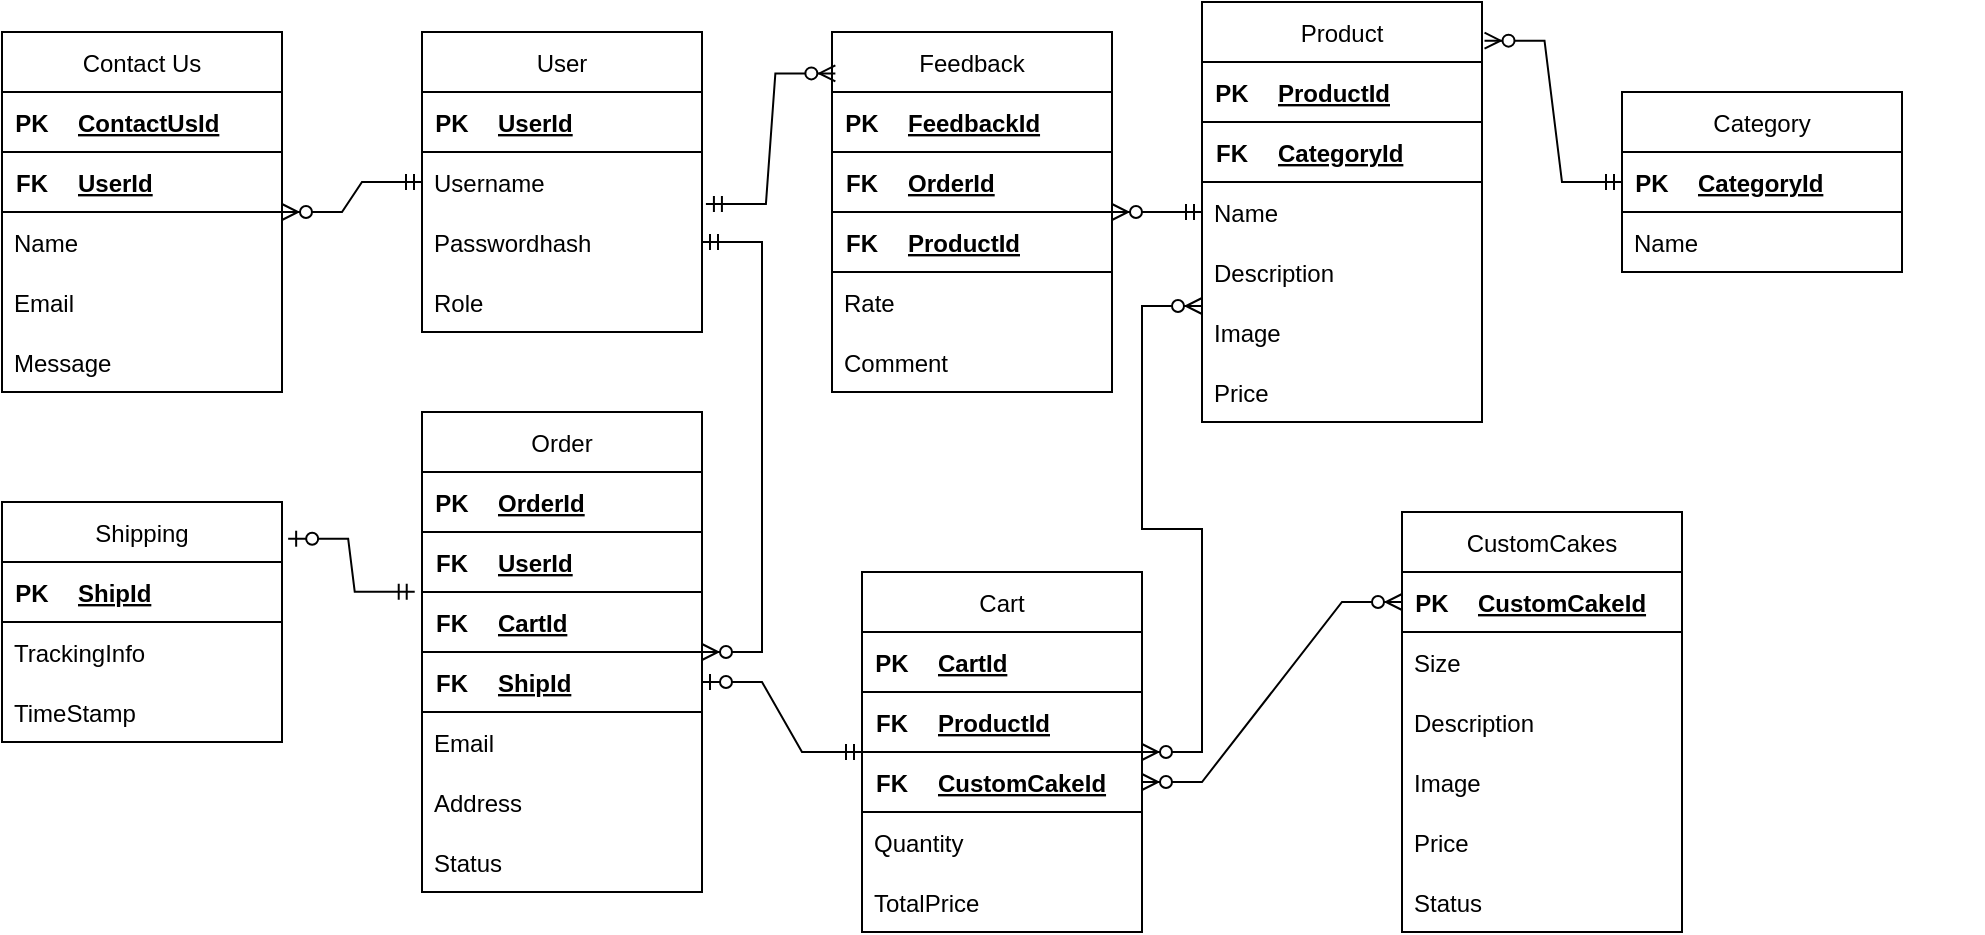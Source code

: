 <mxfile version="20.5.0" type="device"><diagram id="cWGAljSvJRUKLEE6Sag6" name="Page-1"><mxGraphModel dx="1808" dy="1577" grid="1" gridSize="10" guides="1" tooltips="1" connect="1" arrows="1" fold="1" page="1" pageScale="1" pageWidth="850" pageHeight="1100" math="0" shadow="0"><root><mxCell id="0"/><mxCell id="1" parent="0"/><mxCell id="xQ8ZMdHr25wMvEEvFmEQ-3" value="User" style="swimlane;fontStyle=0;childLayout=stackLayout;horizontal=1;startSize=30;horizontalStack=0;resizeParent=1;resizeParentMax=0;resizeLast=0;collapsible=1;marginBottom=0;" parent="1" vertex="1"><mxGeometry x="50" y="-650" width="140" height="150" as="geometry"/></mxCell><mxCell id="ALskU5TVY3MerfSQybo8-21" value="" style="shape=tableRow;horizontal=0;startSize=0;swimlaneHead=0;swimlaneBody=0;fillColor=none;collapsible=0;dropTarget=0;points=[[0,0.5],[1,0.5]];portConstraint=eastwest;top=0;left=0;right=0;bottom=1;" vertex="1" parent="xQ8ZMdHr25wMvEEvFmEQ-3"><mxGeometry y="30" width="140" height="30" as="geometry"/></mxCell><mxCell id="ALskU5TVY3MerfSQybo8-22" value="PK" style="shape=partialRectangle;connectable=0;fillColor=none;top=0;left=0;bottom=0;right=0;fontStyle=1;overflow=hidden;" vertex="1" parent="ALskU5TVY3MerfSQybo8-21"><mxGeometry width="30" height="30" as="geometry"><mxRectangle width="30" height="30" as="alternateBounds"/></mxGeometry></mxCell><mxCell id="ALskU5TVY3MerfSQybo8-23" value="UserId" style="shape=partialRectangle;connectable=0;fillColor=none;top=0;left=0;bottom=0;right=0;align=left;spacingLeft=6;fontStyle=5;overflow=hidden;" vertex="1" parent="ALskU5TVY3MerfSQybo8-21"><mxGeometry x="30" width="150" height="30" as="geometry"><mxRectangle width="150" height="30" as="alternateBounds"/></mxGeometry></mxCell><mxCell id="xQ8ZMdHr25wMvEEvFmEQ-5" value="Username" style="text;strokeColor=none;fillColor=none;align=left;verticalAlign=middle;spacingLeft=4;spacingRight=4;overflow=hidden;points=[[0,0.5],[1,0.5]];portConstraint=eastwest;rotatable=0;" parent="xQ8ZMdHr25wMvEEvFmEQ-3" vertex="1"><mxGeometry y="60" width="140" height="30" as="geometry"/></mxCell><mxCell id="xQ8ZMdHr25wMvEEvFmEQ-6" value="Passwordhash" style="text;strokeColor=none;fillColor=none;align=left;verticalAlign=middle;spacingLeft=4;spacingRight=4;overflow=hidden;points=[[0,0.5],[1,0.5]];portConstraint=eastwest;rotatable=0;" parent="xQ8ZMdHr25wMvEEvFmEQ-3" vertex="1"><mxGeometry y="90" width="140" height="30" as="geometry"/></mxCell><mxCell id="QKYVeMGCWJXLhP2GCF33-6" value="Role" style="text;strokeColor=none;fillColor=none;align=left;verticalAlign=middle;spacingLeft=4;spacingRight=4;overflow=hidden;points=[[0,0.5],[1,0.5]];portConstraint=eastwest;rotatable=0;" parent="xQ8ZMdHr25wMvEEvFmEQ-3" vertex="1"><mxGeometry y="120" width="140" height="30" as="geometry"/></mxCell><mxCell id="xQ8ZMdHr25wMvEEvFmEQ-11" value="Product" style="swimlane;fontStyle=0;childLayout=stackLayout;horizontal=1;startSize=30;horizontalStack=0;resizeParent=1;resizeParentMax=0;resizeLast=0;collapsible=1;marginBottom=0;" parent="1" vertex="1"><mxGeometry x="440" y="-665" width="140" height="210" as="geometry"><mxRectangle x="190" y="360" width="80" height="30" as="alternateBounds"/></mxGeometry></mxCell><mxCell id="ALskU5TVY3MerfSQybo8-33" value="" style="shape=tableRow;horizontal=0;startSize=0;swimlaneHead=0;swimlaneBody=0;fillColor=none;collapsible=0;dropTarget=0;points=[[0,0.5],[1,0.5]];portConstraint=eastwest;top=0;left=0;right=0;bottom=1;" vertex="1" parent="xQ8ZMdHr25wMvEEvFmEQ-11"><mxGeometry y="30" width="140" height="30" as="geometry"/></mxCell><mxCell id="ALskU5TVY3MerfSQybo8-34" value="PK" style="shape=partialRectangle;connectable=0;fillColor=none;top=0;left=0;bottom=0;right=0;fontStyle=1;overflow=hidden;" vertex="1" parent="ALskU5TVY3MerfSQybo8-33"><mxGeometry width="30" height="30" as="geometry"><mxRectangle width="30" height="30" as="alternateBounds"/></mxGeometry></mxCell><mxCell id="ALskU5TVY3MerfSQybo8-35" value="ProductId" style="shape=partialRectangle;connectable=0;fillColor=none;top=0;left=0;bottom=0;right=0;align=left;spacingLeft=6;fontStyle=5;overflow=hidden;" vertex="1" parent="ALskU5TVY3MerfSQybo8-33"><mxGeometry x="30" width="150" height="30" as="geometry"><mxRectangle width="150" height="30" as="alternateBounds"/></mxGeometry></mxCell><mxCell id="ALskU5TVY3MerfSQybo8-62" value="" style="shape=tableRow;horizontal=0;startSize=0;swimlaneHead=0;swimlaneBody=0;fillColor=none;collapsible=0;dropTarget=0;points=[[0,0.5],[1,0.5]];portConstraint=eastwest;top=0;left=0;right=0;bottom=1;" vertex="1" parent="xQ8ZMdHr25wMvEEvFmEQ-11"><mxGeometry y="60" width="140" height="30" as="geometry"/></mxCell><mxCell id="ALskU5TVY3MerfSQybo8-63" value="FK" style="shape=partialRectangle;connectable=0;fillColor=none;top=0;left=0;bottom=0;right=0;fontStyle=1;overflow=hidden;" vertex="1" parent="ALskU5TVY3MerfSQybo8-62"><mxGeometry width="30" height="30" as="geometry"><mxRectangle width="30" height="30" as="alternateBounds"/></mxGeometry></mxCell><mxCell id="ALskU5TVY3MerfSQybo8-64" value="CategoryId" style="shape=partialRectangle;connectable=0;fillColor=none;top=0;left=0;bottom=0;right=0;align=left;spacingLeft=6;fontStyle=5;overflow=hidden;" vertex="1" parent="ALskU5TVY3MerfSQybo8-62"><mxGeometry x="30" width="150" height="30" as="geometry"><mxRectangle width="150" height="30" as="alternateBounds"/></mxGeometry></mxCell><mxCell id="xQ8ZMdHr25wMvEEvFmEQ-13" value="Name" style="text;strokeColor=none;fillColor=none;align=left;verticalAlign=middle;spacingLeft=4;spacingRight=4;overflow=hidden;points=[[0,0.5],[1,0.5]];portConstraint=eastwest;rotatable=0;" parent="xQ8ZMdHr25wMvEEvFmEQ-11" vertex="1"><mxGeometry y="90" width="140" height="30" as="geometry"/></mxCell><mxCell id="xQ8ZMdHr25wMvEEvFmEQ-14" value="Description" style="text;strokeColor=none;fillColor=none;align=left;verticalAlign=middle;spacingLeft=4;spacingRight=4;overflow=hidden;points=[[0,0.5],[1,0.5]];portConstraint=eastwest;rotatable=0;" parent="xQ8ZMdHr25wMvEEvFmEQ-11" vertex="1"><mxGeometry y="120" width="140" height="30" as="geometry"/></mxCell><mxCell id="xQ8ZMdHr25wMvEEvFmEQ-19" value="Image" style="text;strokeColor=none;fillColor=none;align=left;verticalAlign=middle;spacingLeft=4;spacingRight=4;overflow=hidden;points=[[0,0.5],[1,0.5]];portConstraint=eastwest;rotatable=0;" parent="xQ8ZMdHr25wMvEEvFmEQ-11" vertex="1"><mxGeometry y="150" width="140" height="30" as="geometry"/></mxCell><mxCell id="xQ8ZMdHr25wMvEEvFmEQ-39" value="Price" style="text;strokeColor=none;fillColor=none;align=left;verticalAlign=middle;spacingLeft=4;spacingRight=4;overflow=hidden;points=[[0,0.5],[1,0.5]];portConstraint=eastwest;rotatable=0;" parent="xQ8ZMdHr25wMvEEvFmEQ-11" vertex="1"><mxGeometry y="180" width="140" height="30" as="geometry"/></mxCell><mxCell id="xQ8ZMdHr25wMvEEvFmEQ-24" value="Feedback" style="swimlane;fontStyle=0;childLayout=stackLayout;horizontal=1;startSize=30;horizontalStack=0;resizeParent=1;resizeParentMax=0;resizeLast=0;collapsible=1;marginBottom=0;" parent="1" vertex="1"><mxGeometry x="255" y="-650" width="140" height="180" as="geometry"><mxRectangle x="190" y="360" width="80" height="30" as="alternateBounds"/></mxGeometry></mxCell><mxCell id="ALskU5TVY3MerfSQybo8-46" value="" style="shape=tableRow;horizontal=0;startSize=0;swimlaneHead=0;swimlaneBody=0;fillColor=none;collapsible=0;dropTarget=0;points=[[0,0.5],[1,0.5]];portConstraint=eastwest;top=0;left=0;right=0;bottom=1;" vertex="1" parent="xQ8ZMdHr25wMvEEvFmEQ-24"><mxGeometry y="30" width="140" height="30" as="geometry"/></mxCell><mxCell id="ALskU5TVY3MerfSQybo8-47" value="PK" style="shape=partialRectangle;connectable=0;fillColor=none;top=0;left=0;bottom=0;right=0;fontStyle=1;overflow=hidden;" vertex="1" parent="ALskU5TVY3MerfSQybo8-46"><mxGeometry width="30" height="30" as="geometry"><mxRectangle width="30" height="30" as="alternateBounds"/></mxGeometry></mxCell><mxCell id="ALskU5TVY3MerfSQybo8-48" value="FeedbackId" style="shape=partialRectangle;connectable=0;fillColor=none;top=0;left=0;bottom=0;right=0;align=left;spacingLeft=6;fontStyle=5;overflow=hidden;" vertex="1" parent="ALskU5TVY3MerfSQybo8-46"><mxGeometry x="30" width="150" height="30" as="geometry"><mxRectangle width="150" height="30" as="alternateBounds"/></mxGeometry></mxCell><mxCell id="ALskU5TVY3MerfSQybo8-59" value="" style="shape=tableRow;horizontal=0;startSize=0;swimlaneHead=0;swimlaneBody=0;fillColor=none;collapsible=0;dropTarget=0;points=[[0,0.5],[1,0.5]];portConstraint=eastwest;top=0;left=0;right=0;bottom=1;" vertex="1" parent="xQ8ZMdHr25wMvEEvFmEQ-24"><mxGeometry y="60" width="140" height="30" as="geometry"/></mxCell><mxCell id="ALskU5TVY3MerfSQybo8-60" value="FK" style="shape=partialRectangle;connectable=0;fillColor=none;top=0;left=0;bottom=0;right=0;fontStyle=1;overflow=hidden;" vertex="1" parent="ALskU5TVY3MerfSQybo8-59"><mxGeometry width="30" height="30" as="geometry"><mxRectangle width="30" height="30" as="alternateBounds"/></mxGeometry></mxCell><mxCell id="ALskU5TVY3MerfSQybo8-61" value="OrderId" style="shape=partialRectangle;connectable=0;fillColor=none;top=0;left=0;bottom=0;right=0;align=left;spacingLeft=6;fontStyle=5;overflow=hidden;" vertex="1" parent="ALskU5TVY3MerfSQybo8-59"><mxGeometry x="30" width="150" height="30" as="geometry"><mxRectangle width="150" height="30" as="alternateBounds"/></mxGeometry></mxCell><mxCell id="ALskU5TVY3MerfSQybo8-78" value="" style="shape=tableRow;horizontal=0;startSize=0;swimlaneHead=0;swimlaneBody=0;fillColor=none;collapsible=0;dropTarget=0;points=[[0,0.5],[1,0.5]];portConstraint=eastwest;top=0;left=0;right=0;bottom=1;" vertex="1" parent="xQ8ZMdHr25wMvEEvFmEQ-24"><mxGeometry y="90" width="140" height="30" as="geometry"/></mxCell><mxCell id="ALskU5TVY3MerfSQybo8-79" value="FK" style="shape=partialRectangle;connectable=0;fillColor=none;top=0;left=0;bottom=0;right=0;fontStyle=1;overflow=hidden;" vertex="1" parent="ALskU5TVY3MerfSQybo8-78"><mxGeometry width="30" height="30" as="geometry"><mxRectangle width="30" height="30" as="alternateBounds"/></mxGeometry></mxCell><mxCell id="ALskU5TVY3MerfSQybo8-80" value="ProductId" style="shape=partialRectangle;connectable=0;fillColor=none;top=0;left=0;bottom=0;right=0;align=left;spacingLeft=6;fontStyle=5;overflow=hidden;" vertex="1" parent="ALskU5TVY3MerfSQybo8-78"><mxGeometry x="30" width="150" height="30" as="geometry"><mxRectangle width="150" height="30" as="alternateBounds"/></mxGeometry></mxCell><mxCell id="xQ8ZMdHr25wMvEEvFmEQ-27" value="Rate" style="text;strokeColor=none;fillColor=none;align=left;verticalAlign=middle;spacingLeft=4;spacingRight=4;overflow=hidden;points=[[0,0.5],[1,0.5]];portConstraint=eastwest;rotatable=0;" parent="xQ8ZMdHr25wMvEEvFmEQ-24" vertex="1"><mxGeometry y="120" width="140" height="30" as="geometry"/></mxCell><mxCell id="xQ8ZMdHr25wMvEEvFmEQ-28" value="Comment" style="text;strokeColor=none;fillColor=none;align=left;verticalAlign=middle;spacingLeft=4;spacingRight=4;overflow=hidden;points=[[0,0.5],[1,0.5]];portConstraint=eastwest;rotatable=0;" parent="xQ8ZMdHr25wMvEEvFmEQ-24" vertex="1"><mxGeometry y="150" width="140" height="30" as="geometry"/></mxCell><mxCell id="xQ8ZMdHr25wMvEEvFmEQ-32" value="Order" style="swimlane;fontStyle=0;childLayout=stackLayout;horizontal=1;startSize=30;horizontalStack=0;resizeParent=1;resizeParentMax=0;resizeLast=0;collapsible=1;marginBottom=0;" parent="1" vertex="1"><mxGeometry x="50" y="-460" width="140" height="240" as="geometry"/></mxCell><mxCell id="ALskU5TVY3MerfSQybo8-43" value="" style="shape=tableRow;horizontal=0;startSize=0;swimlaneHead=0;swimlaneBody=0;fillColor=none;collapsible=0;dropTarget=0;points=[[0,0.5],[1,0.5]];portConstraint=eastwest;top=0;left=0;right=0;bottom=1;" vertex="1" parent="xQ8ZMdHr25wMvEEvFmEQ-32"><mxGeometry y="30" width="140" height="30" as="geometry"/></mxCell><mxCell id="ALskU5TVY3MerfSQybo8-44" value="PK" style="shape=partialRectangle;connectable=0;fillColor=none;top=0;left=0;bottom=0;right=0;fontStyle=1;overflow=hidden;" vertex="1" parent="ALskU5TVY3MerfSQybo8-43"><mxGeometry width="30" height="30" as="geometry"><mxRectangle width="30" height="30" as="alternateBounds"/></mxGeometry></mxCell><mxCell id="ALskU5TVY3MerfSQybo8-45" value="OrderId" style="shape=partialRectangle;connectable=0;fillColor=none;top=0;left=0;bottom=0;right=0;align=left;spacingLeft=6;fontStyle=5;overflow=hidden;" vertex="1" parent="ALskU5TVY3MerfSQybo8-43"><mxGeometry x="30" width="150" height="30" as="geometry"><mxRectangle width="150" height="30" as="alternateBounds"/></mxGeometry></mxCell><mxCell id="ALskU5TVY3MerfSQybo8-65" value="" style="shape=tableRow;horizontal=0;startSize=0;swimlaneHead=0;swimlaneBody=0;fillColor=none;collapsible=0;dropTarget=0;points=[[0,0.5],[1,0.5]];portConstraint=eastwest;top=0;left=0;right=0;bottom=1;" vertex="1" parent="xQ8ZMdHr25wMvEEvFmEQ-32"><mxGeometry y="60" width="140" height="30" as="geometry"/></mxCell><mxCell id="ALskU5TVY3MerfSQybo8-66" value="FK" style="shape=partialRectangle;connectable=0;fillColor=none;top=0;left=0;bottom=0;right=0;fontStyle=1;overflow=hidden;" vertex="1" parent="ALskU5TVY3MerfSQybo8-65"><mxGeometry width="30" height="30" as="geometry"><mxRectangle width="30" height="30" as="alternateBounds"/></mxGeometry></mxCell><mxCell id="ALskU5TVY3MerfSQybo8-67" value="UserId" style="shape=partialRectangle;connectable=0;fillColor=none;top=0;left=0;bottom=0;right=0;align=left;spacingLeft=6;fontStyle=5;overflow=hidden;" vertex="1" parent="ALskU5TVY3MerfSQybo8-65"><mxGeometry x="30" width="150" height="30" as="geometry"><mxRectangle width="150" height="30" as="alternateBounds"/></mxGeometry></mxCell><mxCell id="ALskU5TVY3MerfSQybo8-81" value="" style="shape=tableRow;horizontal=0;startSize=0;swimlaneHead=0;swimlaneBody=0;fillColor=none;collapsible=0;dropTarget=0;points=[[0,0.5],[1,0.5]];portConstraint=eastwest;top=0;left=0;right=0;bottom=1;" vertex="1" parent="xQ8ZMdHr25wMvEEvFmEQ-32"><mxGeometry y="90" width="140" height="30" as="geometry"/></mxCell><mxCell id="ALskU5TVY3MerfSQybo8-82" value="FK" style="shape=partialRectangle;connectable=0;fillColor=none;top=0;left=0;bottom=0;right=0;fontStyle=1;overflow=hidden;" vertex="1" parent="ALskU5TVY3MerfSQybo8-81"><mxGeometry width="30" height="30" as="geometry"><mxRectangle width="30" height="30" as="alternateBounds"/></mxGeometry></mxCell><mxCell id="ALskU5TVY3MerfSQybo8-83" value="CartId" style="shape=partialRectangle;connectable=0;fillColor=none;top=0;left=0;bottom=0;right=0;align=left;spacingLeft=6;fontStyle=5;overflow=hidden;" vertex="1" parent="ALskU5TVY3MerfSQybo8-81"><mxGeometry x="30" width="150" height="30" as="geometry"><mxRectangle width="150" height="30" as="alternateBounds"/></mxGeometry></mxCell><mxCell id="ALskU5TVY3MerfSQybo8-91" value="" style="shape=tableRow;horizontal=0;startSize=0;swimlaneHead=0;swimlaneBody=0;fillColor=none;collapsible=0;dropTarget=0;points=[[0,0.5],[1,0.5]];portConstraint=eastwest;top=0;left=0;right=0;bottom=1;" vertex="1" parent="xQ8ZMdHr25wMvEEvFmEQ-32"><mxGeometry y="120" width="140" height="30" as="geometry"/></mxCell><mxCell id="ALskU5TVY3MerfSQybo8-92" value="FK" style="shape=partialRectangle;connectable=0;fillColor=none;top=0;left=0;bottom=0;right=0;fontStyle=1;overflow=hidden;" vertex="1" parent="ALskU5TVY3MerfSQybo8-91"><mxGeometry width="30" height="30" as="geometry"><mxRectangle width="30" height="30" as="alternateBounds"/></mxGeometry></mxCell><mxCell id="ALskU5TVY3MerfSQybo8-93" value="ShipId" style="shape=partialRectangle;connectable=0;fillColor=none;top=0;left=0;bottom=0;right=0;align=left;spacingLeft=6;fontStyle=5;overflow=hidden;" vertex="1" parent="ALskU5TVY3MerfSQybo8-91"><mxGeometry x="30" width="150" height="30" as="geometry"><mxRectangle width="150" height="30" as="alternateBounds"/></mxGeometry></mxCell><mxCell id="xQ8ZMdHr25wMvEEvFmEQ-63" value="Email" style="text;strokeColor=none;fillColor=none;align=left;verticalAlign=middle;spacingLeft=4;spacingRight=4;overflow=hidden;points=[[0,0.5],[1,0.5]];portConstraint=eastwest;rotatable=0;" parent="xQ8ZMdHr25wMvEEvFmEQ-32" vertex="1"><mxGeometry y="150" width="140" height="30" as="geometry"/></mxCell><mxCell id="xQ8ZMdHr25wMvEEvFmEQ-64" value="Address" style="text;strokeColor=none;fillColor=none;align=left;verticalAlign=middle;spacingLeft=4;spacingRight=4;overflow=hidden;points=[[0,0.5],[1,0.5]];portConstraint=eastwest;rotatable=0;" parent="xQ8ZMdHr25wMvEEvFmEQ-32" vertex="1"><mxGeometry y="180" width="140" height="30" as="geometry"/></mxCell><mxCell id="QKYVeMGCWJXLhP2GCF33-1" value="Status" style="text;strokeColor=none;fillColor=none;align=left;verticalAlign=middle;spacingLeft=4;spacingRight=4;overflow=hidden;points=[[0,0.5],[1,0.5]];portConstraint=eastwest;rotatable=0;" parent="xQ8ZMdHr25wMvEEvFmEQ-32" vertex="1"><mxGeometry y="210" width="140" height="30" as="geometry"/></mxCell><mxCell id="xQ8ZMdHr25wMvEEvFmEQ-42" value="Cart" style="swimlane;fontStyle=0;childLayout=stackLayout;horizontal=1;startSize=30;horizontalStack=0;resizeParent=1;resizeParentMax=0;resizeLast=0;collapsible=1;marginBottom=0;" parent="1" vertex="1"><mxGeometry x="270" y="-380" width="140" height="180" as="geometry"/></mxCell><mxCell id="ALskU5TVY3MerfSQybo8-49" value="" style="shape=tableRow;horizontal=0;startSize=0;swimlaneHead=0;swimlaneBody=0;fillColor=none;collapsible=0;dropTarget=0;points=[[0,0.5],[1,0.5]];portConstraint=eastwest;top=0;left=0;right=0;bottom=1;" vertex="1" parent="xQ8ZMdHr25wMvEEvFmEQ-42"><mxGeometry y="30" width="140" height="30" as="geometry"/></mxCell><mxCell id="ALskU5TVY3MerfSQybo8-50" value="PK" style="shape=partialRectangle;connectable=0;fillColor=none;top=0;left=0;bottom=0;right=0;fontStyle=1;overflow=hidden;" vertex="1" parent="ALskU5TVY3MerfSQybo8-49"><mxGeometry width="30" height="30" as="geometry"><mxRectangle width="30" height="30" as="alternateBounds"/></mxGeometry></mxCell><mxCell id="ALskU5TVY3MerfSQybo8-51" value="CartId" style="shape=partialRectangle;connectable=0;fillColor=none;top=0;left=0;bottom=0;right=0;align=left;spacingLeft=6;fontStyle=5;overflow=hidden;" vertex="1" parent="ALskU5TVY3MerfSQybo8-49"><mxGeometry x="30" width="150" height="30" as="geometry"><mxRectangle width="150" height="30" as="alternateBounds"/></mxGeometry></mxCell><mxCell id="ALskU5TVY3MerfSQybo8-74" value="" style="shape=tableRow;horizontal=0;startSize=0;swimlaneHead=0;swimlaneBody=0;fillColor=none;collapsible=0;dropTarget=0;points=[[0,0.5],[1,0.5]];portConstraint=eastwest;top=0;left=0;right=0;bottom=1;" vertex="1" parent="xQ8ZMdHr25wMvEEvFmEQ-42"><mxGeometry y="60" width="140" height="30" as="geometry"/></mxCell><mxCell id="ALskU5TVY3MerfSQybo8-75" value="FK" style="shape=partialRectangle;connectable=0;fillColor=none;top=0;left=0;bottom=0;right=0;fontStyle=1;overflow=hidden;" vertex="1" parent="ALskU5TVY3MerfSQybo8-74"><mxGeometry width="30" height="30" as="geometry"><mxRectangle width="30" height="30" as="alternateBounds"/></mxGeometry></mxCell><mxCell id="ALskU5TVY3MerfSQybo8-76" value="ProductId" style="shape=partialRectangle;connectable=0;fillColor=none;top=0;left=0;bottom=0;right=0;align=left;spacingLeft=6;fontStyle=5;overflow=hidden;" vertex="1" parent="ALskU5TVY3MerfSQybo8-74"><mxGeometry x="30" width="150" height="30" as="geometry"><mxRectangle width="150" height="30" as="alternateBounds"/></mxGeometry></mxCell><mxCell id="ALskU5TVY3MerfSQybo8-110" value="" style="shape=tableRow;horizontal=0;startSize=0;swimlaneHead=0;swimlaneBody=0;fillColor=none;collapsible=0;dropTarget=0;points=[[0,0.5],[1,0.5]];portConstraint=eastwest;top=0;left=0;right=0;bottom=1;" vertex="1" parent="xQ8ZMdHr25wMvEEvFmEQ-42"><mxGeometry y="90" width="140" height="30" as="geometry"/></mxCell><mxCell id="ALskU5TVY3MerfSQybo8-111" value="FK" style="shape=partialRectangle;connectable=0;fillColor=none;top=0;left=0;bottom=0;right=0;fontStyle=1;overflow=hidden;" vertex="1" parent="ALskU5TVY3MerfSQybo8-110"><mxGeometry width="30" height="30" as="geometry"><mxRectangle width="30" height="30" as="alternateBounds"/></mxGeometry></mxCell><mxCell id="ALskU5TVY3MerfSQybo8-112" value="CustomCakeId" style="shape=partialRectangle;connectable=0;fillColor=none;top=0;left=0;bottom=0;right=0;align=left;spacingLeft=6;fontStyle=5;overflow=hidden;" vertex="1" parent="ALskU5TVY3MerfSQybo8-110"><mxGeometry x="30" width="150" height="30" as="geometry"><mxRectangle width="150" height="30" as="alternateBounds"/></mxGeometry></mxCell><mxCell id="xQ8ZMdHr25wMvEEvFmEQ-55" value="Quantity" style="text;strokeColor=none;fillColor=none;align=left;verticalAlign=middle;spacingLeft=4;spacingRight=4;overflow=hidden;points=[[0,0.5],[1,0.5]];portConstraint=eastwest;rotatable=0;" parent="xQ8ZMdHr25wMvEEvFmEQ-42" vertex="1"><mxGeometry y="120" width="140" height="30" as="geometry"/></mxCell><mxCell id="d6dL6fDseeUpyqKoLsGu-4" value="TotalPrice" style="text;strokeColor=none;fillColor=none;align=left;verticalAlign=middle;spacingLeft=4;spacingRight=4;overflow=hidden;points=[[0,0.5],[1,0.5]];portConstraint=eastwest;rotatable=0;" parent="xQ8ZMdHr25wMvEEvFmEQ-42" vertex="1"><mxGeometry y="150" width="140" height="30" as="geometry"/></mxCell><mxCell id="xQ8ZMdHr25wMvEEvFmEQ-72" value="Shipping" style="swimlane;fontStyle=0;childLayout=stackLayout;horizontal=1;startSize=30;horizontalStack=0;resizeParent=1;resizeParentMax=0;resizeLast=0;collapsible=1;marginBottom=0;" parent="1" vertex="1"><mxGeometry x="-160" y="-415" width="140" height="120" as="geometry"><mxRectangle x="50" y="-160" width="90" height="30" as="alternateBounds"/></mxGeometry></mxCell><mxCell id="ALskU5TVY3MerfSQybo8-55" value="" style="shape=tableRow;horizontal=0;startSize=0;swimlaneHead=0;swimlaneBody=0;fillColor=none;collapsible=0;dropTarget=0;points=[[0,0.5],[1,0.5]];portConstraint=eastwest;top=0;left=0;right=0;bottom=1;" vertex="1" parent="xQ8ZMdHr25wMvEEvFmEQ-72"><mxGeometry y="30" width="140" height="30" as="geometry"/></mxCell><mxCell id="ALskU5TVY3MerfSQybo8-56" value="PK" style="shape=partialRectangle;connectable=0;fillColor=none;top=0;left=0;bottom=0;right=0;fontStyle=1;overflow=hidden;" vertex="1" parent="ALskU5TVY3MerfSQybo8-55"><mxGeometry width="30" height="30" as="geometry"><mxRectangle width="30" height="30" as="alternateBounds"/></mxGeometry></mxCell><mxCell id="ALskU5TVY3MerfSQybo8-57" value="ShipId" style="shape=partialRectangle;connectable=0;fillColor=none;top=0;left=0;bottom=0;right=0;align=left;spacingLeft=6;fontStyle=5;overflow=hidden;" vertex="1" parent="ALskU5TVY3MerfSQybo8-55"><mxGeometry x="30" width="150" height="30" as="geometry"><mxRectangle width="150" height="30" as="alternateBounds"/></mxGeometry></mxCell><mxCell id="xQ8ZMdHr25wMvEEvFmEQ-74" value="TrackingInfo" style="text;strokeColor=none;fillColor=none;align=left;verticalAlign=middle;spacingLeft=4;spacingRight=4;overflow=hidden;points=[[0,0.5],[1,0.5]];portConstraint=eastwest;rotatable=0;" parent="xQ8ZMdHr25wMvEEvFmEQ-72" vertex="1"><mxGeometry y="60" width="140" height="30" as="geometry"/></mxCell><mxCell id="QKYVeMGCWJXLhP2GCF33-5" value="TimeStamp" style="text;strokeColor=none;fillColor=none;align=left;verticalAlign=middle;spacingLeft=4;spacingRight=4;overflow=hidden;points=[[0,0.5],[1,0.5]];portConstraint=eastwest;rotatable=0;" parent="xQ8ZMdHr25wMvEEvFmEQ-72" vertex="1"><mxGeometry y="90" width="140" height="30" as="geometry"/></mxCell><mxCell id="xQ8ZMdHr25wMvEEvFmEQ-78" value="Category" style="swimlane;fontStyle=0;childLayout=stackLayout;horizontal=1;startSize=30;horizontalStack=0;resizeParent=1;resizeParentMax=0;resizeLast=0;collapsible=1;marginBottom=0;" parent="1" vertex="1"><mxGeometry x="650" y="-620" width="140" height="90" as="geometry"/></mxCell><mxCell id="ALskU5TVY3MerfSQybo8-37" value="" style="shape=tableRow;horizontal=0;startSize=0;swimlaneHead=0;swimlaneBody=0;fillColor=none;collapsible=0;dropTarget=0;points=[[0,0.5],[1,0.5]];portConstraint=eastwest;top=0;left=0;right=0;bottom=1;" vertex="1" parent="xQ8ZMdHr25wMvEEvFmEQ-78"><mxGeometry y="30" width="140" height="30" as="geometry"/></mxCell><mxCell id="ALskU5TVY3MerfSQybo8-38" value="PK" style="shape=partialRectangle;connectable=0;fillColor=none;top=0;left=0;bottom=0;right=0;fontStyle=1;overflow=hidden;" vertex="1" parent="ALskU5TVY3MerfSQybo8-37"><mxGeometry width="30" height="30" as="geometry"><mxRectangle width="30" height="30" as="alternateBounds"/></mxGeometry></mxCell><mxCell id="ALskU5TVY3MerfSQybo8-39" value="CategoryId" style="shape=partialRectangle;connectable=0;fillColor=none;top=0;left=0;bottom=0;right=0;align=left;spacingLeft=6;fontStyle=5;overflow=hidden;" vertex="1" parent="ALskU5TVY3MerfSQybo8-37"><mxGeometry x="30" width="150" height="30" as="geometry"><mxRectangle width="150" height="30" as="alternateBounds"/></mxGeometry></mxCell><mxCell id="xQ8ZMdHr25wMvEEvFmEQ-80" value="Name" style="text;strokeColor=none;fillColor=none;align=left;verticalAlign=middle;spacingLeft=4;spacingRight=4;overflow=hidden;points=[[0,0.5],[1,0.5]];portConstraint=eastwest;rotatable=0;" parent="xQ8ZMdHr25wMvEEvFmEQ-78" vertex="1"><mxGeometry y="60" width="140" height="30" as="geometry"/></mxCell><mxCell id="xQ8ZMdHr25wMvEEvFmEQ-84" value="Contact Us" style="swimlane;fontStyle=0;childLayout=stackLayout;horizontal=1;startSize=30;horizontalStack=0;resizeParent=1;resizeParentMax=0;resizeLast=0;collapsible=1;marginBottom=0;" parent="1" vertex="1"><mxGeometry x="-160" y="-650" width="140" height="180" as="geometry"/></mxCell><mxCell id="ALskU5TVY3MerfSQybo8-40" value="" style="shape=tableRow;horizontal=0;startSize=0;swimlaneHead=0;swimlaneBody=0;fillColor=none;collapsible=0;dropTarget=0;points=[[0,0.5],[1,0.5]];portConstraint=eastwest;top=0;left=0;right=0;bottom=1;" vertex="1" parent="xQ8ZMdHr25wMvEEvFmEQ-84"><mxGeometry y="30" width="140" height="30" as="geometry"/></mxCell><mxCell id="ALskU5TVY3MerfSQybo8-41" value="PK" style="shape=partialRectangle;connectable=0;fillColor=none;top=0;left=0;bottom=0;right=0;fontStyle=1;overflow=hidden;" vertex="1" parent="ALskU5TVY3MerfSQybo8-40"><mxGeometry width="30" height="30" as="geometry"><mxRectangle width="30" height="30" as="alternateBounds"/></mxGeometry></mxCell><mxCell id="ALskU5TVY3MerfSQybo8-42" value="ContactUsId" style="shape=partialRectangle;connectable=0;fillColor=none;top=0;left=0;bottom=0;right=0;align=left;spacingLeft=6;fontStyle=5;overflow=hidden;" vertex="1" parent="ALskU5TVY3MerfSQybo8-40"><mxGeometry x="30" width="150" height="30" as="geometry"><mxRectangle width="150" height="30" as="alternateBounds"/></mxGeometry></mxCell><mxCell id="ALskU5TVY3MerfSQybo8-68" value="" style="shape=tableRow;horizontal=0;startSize=0;swimlaneHead=0;swimlaneBody=0;fillColor=none;collapsible=0;dropTarget=0;points=[[0,0.5],[1,0.5]];portConstraint=eastwest;top=0;left=0;right=0;bottom=1;" vertex="1" parent="xQ8ZMdHr25wMvEEvFmEQ-84"><mxGeometry y="60" width="140" height="30" as="geometry"/></mxCell><mxCell id="ALskU5TVY3MerfSQybo8-69" value="FK" style="shape=partialRectangle;connectable=0;fillColor=none;top=0;left=0;bottom=0;right=0;fontStyle=1;overflow=hidden;" vertex="1" parent="ALskU5TVY3MerfSQybo8-68"><mxGeometry width="30" height="30" as="geometry"><mxRectangle width="30" height="30" as="alternateBounds"/></mxGeometry></mxCell><mxCell id="ALskU5TVY3MerfSQybo8-70" value="UserId" style="shape=partialRectangle;connectable=0;fillColor=none;top=0;left=0;bottom=0;right=0;align=left;spacingLeft=6;fontStyle=5;overflow=hidden;" vertex="1" parent="ALskU5TVY3MerfSQybo8-68"><mxGeometry x="30" width="150" height="30" as="geometry"><mxRectangle width="150" height="30" as="alternateBounds"/></mxGeometry></mxCell><mxCell id="xQ8ZMdHr25wMvEEvFmEQ-88" value="Name" style="text;strokeColor=none;fillColor=none;align=left;verticalAlign=middle;spacingLeft=4;spacingRight=4;overflow=hidden;points=[[0,0.5],[1,0.5]];portConstraint=eastwest;rotatable=0;" parent="xQ8ZMdHr25wMvEEvFmEQ-84" vertex="1"><mxGeometry y="90" width="140" height="30" as="geometry"/></mxCell><mxCell id="ALskU5TVY3MerfSQybo8-94" value="Email" style="text;strokeColor=none;fillColor=none;align=left;verticalAlign=middle;spacingLeft=4;spacingRight=4;overflow=hidden;points=[[0,0.5],[1,0.5]];portConstraint=eastwest;rotatable=0;" vertex="1" parent="xQ8ZMdHr25wMvEEvFmEQ-84"><mxGeometry y="120" width="140" height="30" as="geometry"/></mxCell><mxCell id="ALskU5TVY3MerfSQybo8-95" value="Message" style="text;strokeColor=none;fillColor=none;align=left;verticalAlign=middle;spacingLeft=4;spacingRight=4;overflow=hidden;points=[[0,0.5],[1,0.5]];portConstraint=eastwest;rotatable=0;" vertex="1" parent="xQ8ZMdHr25wMvEEvFmEQ-84"><mxGeometry y="150" width="140" height="30" as="geometry"/></mxCell><mxCell id="xQ8ZMdHr25wMvEEvFmEQ-98" value="CustomCakes" style="swimlane;fontStyle=0;childLayout=stackLayout;horizontal=1;startSize=30;horizontalStack=0;resizeParent=1;resizeParentMax=0;resizeLast=0;collapsible=1;marginBottom=0;" parent="1" vertex="1"><mxGeometry x="540" y="-410" width="140" height="210" as="geometry"/></mxCell><mxCell id="ALskU5TVY3MerfSQybo8-52" value="" style="shape=tableRow;horizontal=0;startSize=0;swimlaneHead=0;swimlaneBody=0;fillColor=none;collapsible=0;dropTarget=0;points=[[0,0.5],[1,0.5]];portConstraint=eastwest;top=0;left=0;right=0;bottom=1;" vertex="1" parent="xQ8ZMdHr25wMvEEvFmEQ-98"><mxGeometry y="30" width="140" height="30" as="geometry"/></mxCell><mxCell id="ALskU5TVY3MerfSQybo8-53" value="PK" style="shape=partialRectangle;connectable=0;fillColor=none;top=0;left=0;bottom=0;right=0;fontStyle=1;overflow=hidden;" vertex="1" parent="ALskU5TVY3MerfSQybo8-52"><mxGeometry width="30" height="30" as="geometry"><mxRectangle width="30" height="30" as="alternateBounds"/></mxGeometry></mxCell><mxCell id="ALskU5TVY3MerfSQybo8-54" value="CustomCakeId" style="shape=partialRectangle;connectable=0;fillColor=none;top=0;left=0;bottom=0;right=0;align=left;spacingLeft=6;fontStyle=5;overflow=hidden;" vertex="1" parent="ALskU5TVY3MerfSQybo8-52"><mxGeometry x="30" width="150" height="30" as="geometry"><mxRectangle width="150" height="30" as="alternateBounds"/></mxGeometry></mxCell><mxCell id="QKYVeMGCWJXLhP2GCF33-8" value="Size" style="text;strokeColor=none;fillColor=none;align=left;verticalAlign=middle;spacingLeft=4;spacingRight=4;overflow=hidden;points=[[0,0.5],[1,0.5]];portConstraint=eastwest;rotatable=0;" parent="xQ8ZMdHr25wMvEEvFmEQ-98" vertex="1"><mxGeometry y="60" width="140" height="30" as="geometry"/></mxCell><mxCell id="QKYVeMGCWJXLhP2GCF33-3" value="Description" style="text;strokeColor=none;fillColor=none;align=left;verticalAlign=middle;spacingLeft=4;spacingRight=4;overflow=hidden;points=[[0,0.5],[1,0.5]];portConstraint=eastwest;rotatable=0;" parent="xQ8ZMdHr25wMvEEvFmEQ-98" vertex="1"><mxGeometry y="90" width="140" height="30" as="geometry"/></mxCell><mxCell id="QKYVeMGCWJXLhP2GCF33-7" value="Image" style="text;strokeColor=none;fillColor=none;align=left;verticalAlign=middle;spacingLeft=4;spacingRight=4;overflow=hidden;points=[[0,0.5],[1,0.5]];portConstraint=eastwest;rotatable=0;" parent="xQ8ZMdHr25wMvEEvFmEQ-98" vertex="1"><mxGeometry y="120" width="140" height="30" as="geometry"/></mxCell><mxCell id="d6dL6fDseeUpyqKoLsGu-2" value="Price" style="text;strokeColor=none;fillColor=none;align=left;verticalAlign=middle;spacingLeft=4;spacingRight=4;overflow=hidden;points=[[0,0.5],[1,0.5]];portConstraint=eastwest;rotatable=0;" parent="xQ8ZMdHr25wMvEEvFmEQ-98" vertex="1"><mxGeometry y="150" width="140" height="30" as="geometry"/></mxCell><mxCell id="d6dL6fDseeUpyqKoLsGu-3" value="Status" style="text;strokeColor=none;fillColor=none;align=left;verticalAlign=middle;spacingLeft=4;spacingRight=4;overflow=hidden;points=[[0,0.5],[1,0.5]];portConstraint=eastwest;rotatable=0;" parent="xQ8ZMdHr25wMvEEvFmEQ-98" vertex="1"><mxGeometry y="180" width="140" height="30" as="geometry"/></mxCell><mxCell id="ALskU5TVY3MerfSQybo8-96" value="" style="edgeStyle=entityRelationEdgeStyle;fontSize=12;html=1;endArrow=ERzeroToMany;startArrow=ERmandOne;rounded=0;exitX=1.014;exitY=0.867;exitDx=0;exitDy=0;exitPerimeter=0;entryX=0.012;entryY=0.115;entryDx=0;entryDy=0;entryPerimeter=0;" edge="1" parent="1" source="xQ8ZMdHr25wMvEEvFmEQ-5" target="xQ8ZMdHr25wMvEEvFmEQ-24"><mxGeometry width="100" height="100" relative="1" as="geometry"><mxPoint x="200" y="-500" as="sourcePoint"/><mxPoint x="300" y="-600" as="targetPoint"/></mxGeometry></mxCell><mxCell id="ALskU5TVY3MerfSQybo8-97" value="" style="edgeStyle=entityRelationEdgeStyle;fontSize=12;html=1;endArrow=ERzeroToMany;startArrow=ERmandOne;rounded=0;entryX=1.009;entryY=0.092;entryDx=0;entryDy=0;entryPerimeter=0;" edge="1" parent="1" source="xQ8ZMdHr25wMvEEvFmEQ-78" target="xQ8ZMdHr25wMvEEvFmEQ-11"><mxGeometry width="100" height="100" relative="1" as="geometry"><mxPoint x="450" y="-470" as="sourcePoint"/><mxPoint x="550" y="-570" as="targetPoint"/></mxGeometry></mxCell><mxCell id="ALskU5TVY3MerfSQybo8-98" value="" style="edgeStyle=entityRelationEdgeStyle;fontSize=12;html=1;endArrow=ERzeroToMany;startArrow=ERmandOne;rounded=0;" edge="1" parent="1" source="xQ8ZMdHr25wMvEEvFmEQ-11" target="xQ8ZMdHr25wMvEEvFmEQ-24"><mxGeometry width="100" height="100" relative="1" as="geometry"><mxPoint x="140" y="115" as="sourcePoint"/><mxPoint x="390" y="-690" as="targetPoint"/></mxGeometry></mxCell><mxCell id="ALskU5TVY3MerfSQybo8-100" value="" style="edgeStyle=entityRelationEdgeStyle;fontSize=12;html=1;endArrow=ERzeroToMany;startArrow=ERmandOne;rounded=0;exitX=1;exitY=0.5;exitDx=0;exitDy=0;" edge="1" parent="1" source="xQ8ZMdHr25wMvEEvFmEQ-6" target="xQ8ZMdHr25wMvEEvFmEQ-32"><mxGeometry width="100" height="100" relative="1" as="geometry"><mxPoint x="240" y="-410" as="sourcePoint"/><mxPoint x="240" y="-205" as="targetPoint"/></mxGeometry></mxCell><mxCell id="ALskU5TVY3MerfSQybo8-101" value="" style="edgeStyle=entityRelationEdgeStyle;fontSize=12;html=1;endArrow=ERzeroToMany;startArrow=ERmandOne;rounded=0;" edge="1" parent="1" source="xQ8ZMdHr25wMvEEvFmEQ-3" target="xQ8ZMdHr25wMvEEvFmEQ-84"><mxGeometry width="100" height="100" relative="1" as="geometry"><mxPoint x="40.0" y="-512.34" as="sourcePoint"/><mxPoint x="104.72" y="-577.65" as="targetPoint"/></mxGeometry></mxCell><mxCell id="ALskU5TVY3MerfSQybo8-102" value="" style="edgeStyle=entityRelationEdgeStyle;fontSize=12;html=1;endArrow=ERzeroToMany;endFill=1;startArrow=ERzeroToMany;rounded=0;" edge="1" parent="1" source="xQ8ZMdHr25wMvEEvFmEQ-42"><mxGeometry width="100" height="100" relative="1" as="geometry"><mxPoint x="460" y="-250" as="sourcePoint"/><mxPoint x="440" y="-513" as="targetPoint"/></mxGeometry></mxCell><mxCell id="ALskU5TVY3MerfSQybo8-103" value="" style="edgeStyle=entityRelationEdgeStyle;fontSize=12;html=1;endArrow=ERzeroToOne;startArrow=ERmandOne;rounded=0;" edge="1" parent="1" source="xQ8ZMdHr25wMvEEvFmEQ-42" target="ALskU5TVY3MerfSQybo8-91"><mxGeometry width="100" height="100" relative="1" as="geometry"><mxPoint x="260" y="-210" as="sourcePoint"/><mxPoint x="470" y="-140" as="targetPoint"/></mxGeometry></mxCell><mxCell id="ALskU5TVY3MerfSQybo8-109" value="" style="edgeStyle=entityRelationEdgeStyle;fontSize=12;html=1;endArrow=ERzeroToOne;startArrow=ERmandOne;rounded=0;entryX=1.022;entryY=0.153;entryDx=0;entryDy=0;entryPerimeter=0;exitX=-0.026;exitY=-0.006;exitDx=0;exitDy=0;exitPerimeter=0;" edge="1" parent="1" source="ALskU5TVY3MerfSQybo8-81" target="xQ8ZMdHr25wMvEEvFmEQ-72"><mxGeometry width="100" height="100" relative="1" as="geometry"><mxPoint x="-20" y="-330" as="sourcePoint"/><mxPoint x="-30" y="-210" as="targetPoint"/></mxGeometry></mxCell><mxCell id="ALskU5TVY3MerfSQybo8-113" value="" style="edgeStyle=entityRelationEdgeStyle;fontSize=12;html=1;endArrow=ERzeroToMany;endFill=1;startArrow=ERzeroToMany;rounded=0;exitX=1;exitY=0.5;exitDx=0;exitDy=0;entryX=0;entryY=0.5;entryDx=0;entryDy=0;" edge="1" parent="1" source="ALskU5TVY3MerfSQybo8-110" target="ALskU5TVY3MerfSQybo8-52"><mxGeometry width="100" height="100" relative="1" as="geometry"><mxPoint x="425" y="-255" as="sourcePoint"/><mxPoint x="525" y="-355" as="targetPoint"/></mxGeometry></mxCell></root></mxGraphModel></diagram></mxfile>